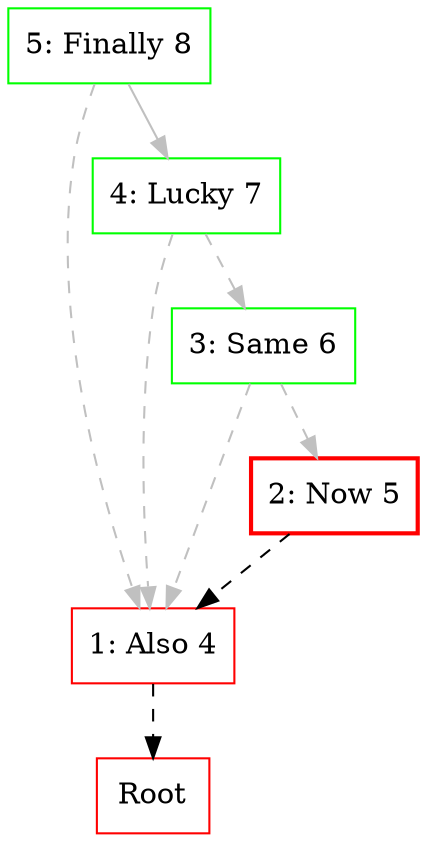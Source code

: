 digraph g {
node [shape=box];
-1 [label="Root", color=red];
1 [label="1: Also 4", color=red];
2 [label="2: Now 5", color=red, style=bold];
3 [label="3: Same 6", color=green];
4 [label="4: Lucky 7", color=green];
5 [label="5: Finally 8", color=green];
1 -> -1 [color=black, style=dashed];
2 -> 1 [color=black, style=dashed];
3 -> 1 [color=gray, style=dashed];
4 -> 1 [color=gray, style=dashed];
5 -> 1 [color=gray, style=dashed];
3 -> 2 [color=gray, style=dashed];
4 -> 3 [color=gray, style=dashed];
5 -> 4 [color=gray];
}
